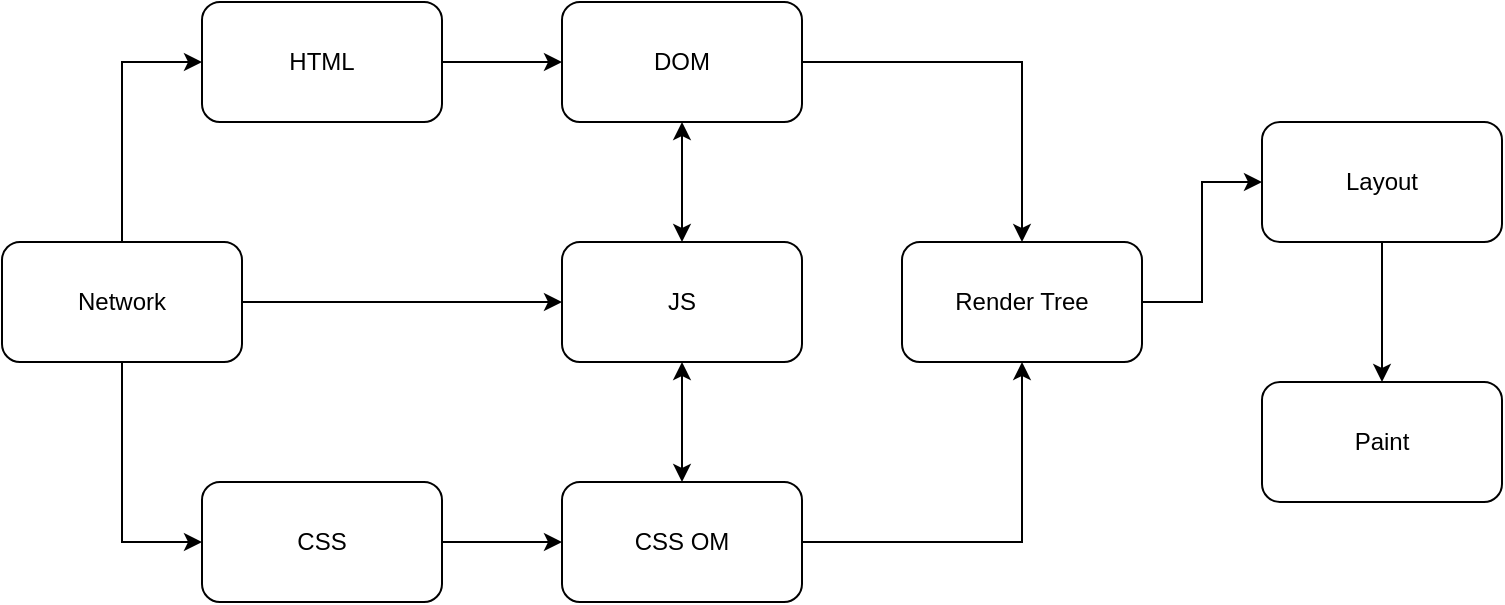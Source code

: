 <mxfile version="24.0.4" type="device">
  <diagram name="Page-1" id="VFoU7jf2fJq307medaSG">
    <mxGraphModel dx="954" dy="727" grid="1" gridSize="10" guides="1" tooltips="1" connect="1" arrows="1" fold="1" page="1" pageScale="1" pageWidth="827" pageHeight="1169" math="0" shadow="0">
      <root>
        <mxCell id="0" />
        <mxCell id="1" parent="0" />
        <mxCell id="O10PV2mco5LEK2pSvfbr-5" style="edgeStyle=orthogonalEdgeStyle;rounded=0;orthogonalLoop=1;jettySize=auto;html=1;entryX=0;entryY=0.5;entryDx=0;entryDy=0;" edge="1" parent="1" source="O10PV2mco5LEK2pSvfbr-1" target="O10PV2mco5LEK2pSvfbr-3">
          <mxGeometry relative="1" as="geometry" />
        </mxCell>
        <mxCell id="O10PV2mco5LEK2pSvfbr-1" value="HTML" style="rounded=1;whiteSpace=wrap;html=1;" vertex="1" parent="1">
          <mxGeometry x="120" y="160" width="120" height="60" as="geometry" />
        </mxCell>
        <mxCell id="O10PV2mco5LEK2pSvfbr-6" style="edgeStyle=orthogonalEdgeStyle;rounded=0;orthogonalLoop=1;jettySize=auto;html=1;entryX=0;entryY=0.5;entryDx=0;entryDy=0;" edge="1" parent="1" source="O10PV2mco5LEK2pSvfbr-2" target="O10PV2mco5LEK2pSvfbr-4">
          <mxGeometry relative="1" as="geometry" />
        </mxCell>
        <mxCell id="O10PV2mco5LEK2pSvfbr-2" value="CSS" style="rounded=1;whiteSpace=wrap;html=1;" vertex="1" parent="1">
          <mxGeometry x="120" y="400" width="120" height="60" as="geometry" />
        </mxCell>
        <mxCell id="O10PV2mco5LEK2pSvfbr-26" style="edgeStyle=orthogonalEdgeStyle;rounded=0;orthogonalLoop=1;jettySize=auto;html=1;" edge="1" parent="1" source="O10PV2mco5LEK2pSvfbr-3" target="O10PV2mco5LEK2pSvfbr-10">
          <mxGeometry relative="1" as="geometry" />
        </mxCell>
        <mxCell id="O10PV2mco5LEK2pSvfbr-3" value="DOM" style="rounded=1;whiteSpace=wrap;html=1;" vertex="1" parent="1">
          <mxGeometry x="300" y="160" width="120" height="60" as="geometry" />
        </mxCell>
        <mxCell id="O10PV2mco5LEK2pSvfbr-12" style="edgeStyle=orthogonalEdgeStyle;rounded=0;orthogonalLoop=1;jettySize=auto;html=1;entryX=0.5;entryY=1;entryDx=0;entryDy=0;" edge="1" parent="1" source="O10PV2mco5LEK2pSvfbr-4" target="O10PV2mco5LEK2pSvfbr-10">
          <mxGeometry relative="1" as="geometry" />
        </mxCell>
        <mxCell id="O10PV2mco5LEK2pSvfbr-4" value="CSS OM" style="rounded=1;whiteSpace=wrap;html=1;" vertex="1" parent="1">
          <mxGeometry x="300" y="400" width="120" height="60" as="geometry" />
        </mxCell>
        <mxCell id="O10PV2mco5LEK2pSvfbr-7" value="JS" style="rounded=1;whiteSpace=wrap;html=1;" vertex="1" parent="1">
          <mxGeometry x="300" y="280" width="120" height="60" as="geometry" />
        </mxCell>
        <mxCell id="O10PV2mco5LEK2pSvfbr-8" value="" style="endArrow=classic;startArrow=classic;html=1;rounded=0;entryX=0.5;entryY=1;entryDx=0;entryDy=0;exitX=0.5;exitY=0;exitDx=0;exitDy=0;" edge="1" parent="1" source="O10PV2mco5LEK2pSvfbr-7" target="O10PV2mco5LEK2pSvfbr-3">
          <mxGeometry width="50" height="50" relative="1" as="geometry">
            <mxPoint x="260" y="580" as="sourcePoint" />
            <mxPoint x="310" y="530" as="targetPoint" />
          </mxGeometry>
        </mxCell>
        <mxCell id="O10PV2mco5LEK2pSvfbr-9" value="" style="endArrow=classic;startArrow=classic;html=1;rounded=0;entryX=0.5;entryY=1;entryDx=0;entryDy=0;" edge="1" parent="1" source="O10PV2mco5LEK2pSvfbr-4" target="O10PV2mco5LEK2pSvfbr-7">
          <mxGeometry width="50" height="50" relative="1" as="geometry">
            <mxPoint x="490" y="400" as="sourcePoint" />
            <mxPoint x="490" y="340" as="targetPoint" />
          </mxGeometry>
        </mxCell>
        <mxCell id="O10PV2mco5LEK2pSvfbr-33" style="edgeStyle=orthogonalEdgeStyle;rounded=0;orthogonalLoop=1;jettySize=auto;html=1;entryX=0;entryY=0.5;entryDx=0;entryDy=0;" edge="1" parent="1" source="O10PV2mco5LEK2pSvfbr-10" target="O10PV2mco5LEK2pSvfbr-31">
          <mxGeometry relative="1" as="geometry" />
        </mxCell>
        <mxCell id="O10PV2mco5LEK2pSvfbr-10" value="Render Tree" style="rounded=1;whiteSpace=wrap;html=1;" vertex="1" parent="1">
          <mxGeometry x="470" y="280" width="120" height="60" as="geometry" />
        </mxCell>
        <mxCell id="O10PV2mco5LEK2pSvfbr-28" style="edgeStyle=orthogonalEdgeStyle;rounded=0;orthogonalLoop=1;jettySize=auto;html=1;" edge="1" parent="1" source="O10PV2mco5LEK2pSvfbr-27" target="O10PV2mco5LEK2pSvfbr-7">
          <mxGeometry relative="1" as="geometry" />
        </mxCell>
        <mxCell id="O10PV2mco5LEK2pSvfbr-29" style="edgeStyle=orthogonalEdgeStyle;rounded=0;orthogonalLoop=1;jettySize=auto;html=1;entryX=0;entryY=0.5;entryDx=0;entryDy=0;" edge="1" parent="1" source="O10PV2mco5LEK2pSvfbr-27" target="O10PV2mco5LEK2pSvfbr-1">
          <mxGeometry relative="1" as="geometry" />
        </mxCell>
        <mxCell id="O10PV2mco5LEK2pSvfbr-30" style="edgeStyle=orthogonalEdgeStyle;rounded=0;orthogonalLoop=1;jettySize=auto;html=1;entryX=0;entryY=0.5;entryDx=0;entryDy=0;" edge="1" parent="1" source="O10PV2mco5LEK2pSvfbr-27" target="O10PV2mco5LEK2pSvfbr-2">
          <mxGeometry relative="1" as="geometry" />
        </mxCell>
        <mxCell id="O10PV2mco5LEK2pSvfbr-27" value="Network" style="rounded=1;whiteSpace=wrap;html=1;" vertex="1" parent="1">
          <mxGeometry x="20" y="280" width="120" height="60" as="geometry" />
        </mxCell>
        <mxCell id="O10PV2mco5LEK2pSvfbr-34" style="edgeStyle=orthogonalEdgeStyle;rounded=0;orthogonalLoop=1;jettySize=auto;html=1;entryX=0.5;entryY=0;entryDx=0;entryDy=0;" edge="1" parent="1" source="O10PV2mco5LEK2pSvfbr-31" target="O10PV2mco5LEK2pSvfbr-32">
          <mxGeometry relative="1" as="geometry" />
        </mxCell>
        <mxCell id="O10PV2mco5LEK2pSvfbr-31" value="Layout" style="rounded=1;whiteSpace=wrap;html=1;" vertex="1" parent="1">
          <mxGeometry x="650" y="220" width="120" height="60" as="geometry" />
        </mxCell>
        <mxCell id="O10PV2mco5LEK2pSvfbr-32" value="Paint" style="rounded=1;whiteSpace=wrap;html=1;" vertex="1" parent="1">
          <mxGeometry x="650" y="350" width="120" height="60" as="geometry" />
        </mxCell>
      </root>
    </mxGraphModel>
  </diagram>
</mxfile>
